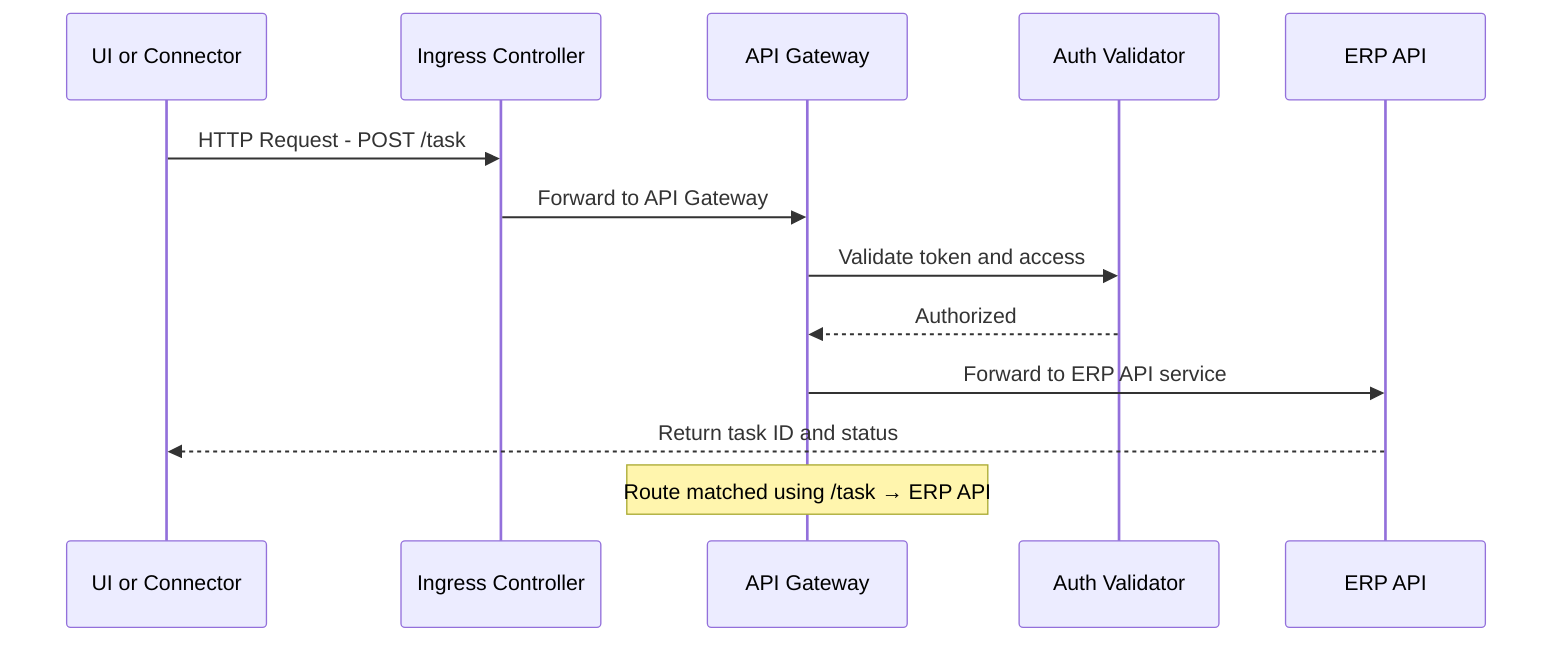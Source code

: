 sequenceDiagram
    participant UI as UI or Connector
    participant INGRESS as Ingress Controller
    participant GATEWAY as API Gateway
    participant AUTH as Auth Validator
    participant ERP as ERP API

    UI->>INGRESS: HTTP Request - POST /task
    INGRESS->>GATEWAY: Forward to API Gateway
    GATEWAY->>AUTH: Validate token and access
    AUTH-->>GATEWAY: Authorized
    GATEWAY->>ERP: Forward to ERP API service
    ERP-->>UI: Return task ID and status

    Note over GATEWAY: Route matched using /task → ERP API